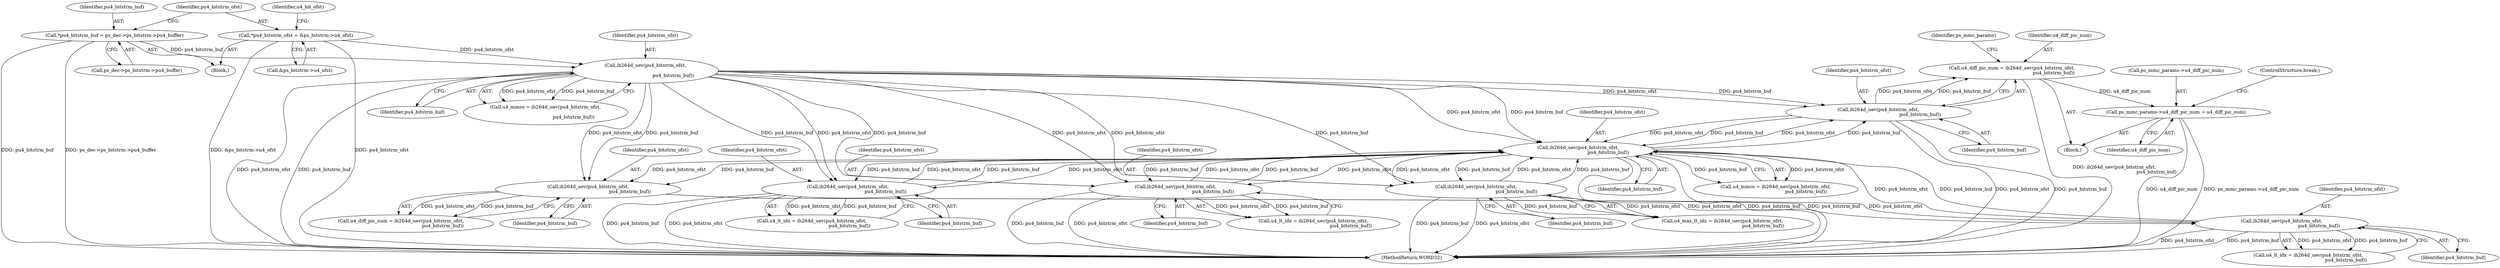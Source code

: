 digraph "0_Android_943323f1d9d3dd5c2634deb26cbe72343ca6b3db@pointer" {
"1000278" [label="(Call,ps_mmc_params->u4_diff_pic_num = u4_diff_pic_num)"];
"1000273" [label="(Call,u4_diff_pic_num = ih264d_uev(pu4_bitstrm_ofst,\n                                                         pu4_bitstrm_buf))"];
"1000275" [label="(Call,ih264d_uev(pu4_bitstrm_ofst,\n                                                         pu4_bitstrm_buf))"];
"1000355" [label="(Call,ih264d_uev(pu4_bitstrm_ofst,\n                                         pu4_bitstrm_buf))"];
"1000309" [label="(Call,ih264d_uev(pu4_bitstrm_ofst,\n                                                   pu4_bitstrm_buf))"];
"1000299" [label="(Call,ih264d_uev(pu4_bitstrm_ofst,\n                                                         pu4_bitstrm_buf))"];
"1000230" [label="(Call,ih264d_uev(pu4_bitstrm_ofst,\n\n                                      pu4_bitstrm_buf))"];
"1000134" [label="(Call,*pu4_bitstrm_ofst = &ps_bitstrm->u4_ofst)"];
"1000126" [label="(Call,*pu4_bitstrm_buf = ps_dec->ps_bitstrm->pu4_buffer)"];
"1000342" [label="(Call,ih264d_uev(pu4_bitstrm_ofst,\n                                                   pu4_bitstrm_buf))"];
"1000287" [label="(Call,ih264d_uev(pu4_bitstrm_ofst,\n                                                   pu4_bitstrm_buf))"];
"1000322" [label="(Call,ih264d_uev(pu4_bitstrm_ofst,\n                                                       pu4_bitstrm_buf))"];
"1000300" [label="(Identifier,pu4_bitstrm_ofst)"];
"1000135" [label="(Identifier,pu4_bitstrm_ofst)"];
"1000324" [label="(Identifier,pu4_bitstrm_buf)"];
"1000274" [label="(Identifier,u4_diff_pic_num)"];
"1000340" [label="(Call,u4_lt_idx = ih264d_uev(pu4_bitstrm_ofst,\n                                                   pu4_bitstrm_buf))"];
"1000103" [label="(Block,)"];
"1000128" [label="(Call,ps_dec->ps_bitstrm->pu4_buffer)"];
"1000273" [label="(Call,u4_diff_pic_num = ih264d_uev(pu4_bitstrm_ofst,\n                                                         pu4_bitstrm_buf))"];
"1000357" [label="(Identifier,pu4_bitstrm_buf)"];
"1000231" [label="(Identifier,pu4_bitstrm_ofst)"];
"1000288" [label="(Identifier,pu4_bitstrm_ofst)"];
"1000311" [label="(Identifier,pu4_bitstrm_buf)"];
"1000386" [label="(MethodReturn,WORD32)"];
"1000142" [label="(Identifier,u4_bit_ofst)"];
"1000127" [label="(Identifier,pu4_bitstrm_buf)"];
"1000320" [label="(Call,u4_max_lt_idx = ih264d_uev(pu4_bitstrm_ofst,\n                                                       pu4_bitstrm_buf))"];
"1000279" [label="(Call,ps_mmc_params->u4_diff_pic_num)"];
"1000280" [label="(Identifier,ps_mmc_params)"];
"1000271" [label="(Block,)"];
"1000277" [label="(Identifier,pu4_bitstrm_buf)"];
"1000232" [label="(Identifier,pu4_bitstrm_buf)"];
"1000297" [label="(Call,u4_diff_pic_num = ih264d_uev(pu4_bitstrm_ofst,\n                                                         pu4_bitstrm_buf))"];
"1000136" [label="(Call,&ps_bitstrm->u4_ofst)"];
"1000275" [label="(Call,ih264d_uev(pu4_bitstrm_ofst,\n                                                         pu4_bitstrm_buf))"];
"1000309" [label="(Call,ih264d_uev(pu4_bitstrm_ofst,\n                                                   pu4_bitstrm_buf))"];
"1000283" [label="(ControlStructure,break;)"];
"1000299" [label="(Call,ih264d_uev(pu4_bitstrm_ofst,\n                                                         pu4_bitstrm_buf))"];
"1000322" [label="(Call,ih264d_uev(pu4_bitstrm_ofst,\n                                                       pu4_bitstrm_buf))"];
"1000134" [label="(Call,*pu4_bitstrm_ofst = &ps_bitstrm->u4_ofst)"];
"1000282" [label="(Identifier,u4_diff_pic_num)"];
"1000230" [label="(Call,ih264d_uev(pu4_bitstrm_ofst,\n\n                                      pu4_bitstrm_buf))"];
"1000310" [label="(Identifier,pu4_bitstrm_ofst)"];
"1000323" [label="(Identifier,pu4_bitstrm_ofst)"];
"1000278" [label="(Call,ps_mmc_params->u4_diff_pic_num = u4_diff_pic_num)"];
"1000289" [label="(Identifier,pu4_bitstrm_buf)"];
"1000307" [label="(Call,u4_lt_idx = ih264d_uev(pu4_bitstrm_ofst,\n                                                   pu4_bitstrm_buf))"];
"1000344" [label="(Identifier,pu4_bitstrm_buf)"];
"1000301" [label="(Identifier,pu4_bitstrm_buf)"];
"1000343" [label="(Identifier,pu4_bitstrm_ofst)"];
"1000287" [label="(Call,ih264d_uev(pu4_bitstrm_ofst,\n                                                   pu4_bitstrm_buf))"];
"1000355" [label="(Call,ih264d_uev(pu4_bitstrm_ofst,\n                                         pu4_bitstrm_buf))"];
"1000126" [label="(Call,*pu4_bitstrm_buf = ps_dec->ps_bitstrm->pu4_buffer)"];
"1000285" [label="(Call,u4_lt_idx = ih264d_uev(pu4_bitstrm_ofst,\n                                                   pu4_bitstrm_buf))"];
"1000356" [label="(Identifier,pu4_bitstrm_ofst)"];
"1000353" [label="(Call,u4_mmco = ih264d_uev(pu4_bitstrm_ofst,\n                                         pu4_bitstrm_buf))"];
"1000276" [label="(Identifier,pu4_bitstrm_ofst)"];
"1000228" [label="(Call,u4_mmco = ih264d_uev(pu4_bitstrm_ofst,\n\n                                      pu4_bitstrm_buf))"];
"1000342" [label="(Call,ih264d_uev(pu4_bitstrm_ofst,\n                                                   pu4_bitstrm_buf))"];
"1000278" -> "1000271"  [label="AST: "];
"1000278" -> "1000282"  [label="CFG: "];
"1000279" -> "1000278"  [label="AST: "];
"1000282" -> "1000278"  [label="AST: "];
"1000283" -> "1000278"  [label="CFG: "];
"1000278" -> "1000386"  [label="DDG: u4_diff_pic_num"];
"1000278" -> "1000386"  [label="DDG: ps_mmc_params->u4_diff_pic_num"];
"1000273" -> "1000278"  [label="DDG: u4_diff_pic_num"];
"1000273" -> "1000271"  [label="AST: "];
"1000273" -> "1000275"  [label="CFG: "];
"1000274" -> "1000273"  [label="AST: "];
"1000275" -> "1000273"  [label="AST: "];
"1000280" -> "1000273"  [label="CFG: "];
"1000273" -> "1000386"  [label="DDG: ih264d_uev(pu4_bitstrm_ofst,\n                                                         pu4_bitstrm_buf)"];
"1000275" -> "1000273"  [label="DDG: pu4_bitstrm_ofst"];
"1000275" -> "1000273"  [label="DDG: pu4_bitstrm_buf"];
"1000275" -> "1000277"  [label="CFG: "];
"1000276" -> "1000275"  [label="AST: "];
"1000277" -> "1000275"  [label="AST: "];
"1000275" -> "1000386"  [label="DDG: pu4_bitstrm_ofst"];
"1000275" -> "1000386"  [label="DDG: pu4_bitstrm_buf"];
"1000355" -> "1000275"  [label="DDG: pu4_bitstrm_ofst"];
"1000355" -> "1000275"  [label="DDG: pu4_bitstrm_buf"];
"1000230" -> "1000275"  [label="DDG: pu4_bitstrm_ofst"];
"1000230" -> "1000275"  [label="DDG: pu4_bitstrm_buf"];
"1000275" -> "1000355"  [label="DDG: pu4_bitstrm_ofst"];
"1000275" -> "1000355"  [label="DDG: pu4_bitstrm_buf"];
"1000355" -> "1000353"  [label="AST: "];
"1000355" -> "1000357"  [label="CFG: "];
"1000356" -> "1000355"  [label="AST: "];
"1000357" -> "1000355"  [label="AST: "];
"1000353" -> "1000355"  [label="CFG: "];
"1000355" -> "1000386"  [label="DDG: pu4_bitstrm_ofst"];
"1000355" -> "1000386"  [label="DDG: pu4_bitstrm_buf"];
"1000355" -> "1000287"  [label="DDG: pu4_bitstrm_ofst"];
"1000355" -> "1000287"  [label="DDG: pu4_bitstrm_buf"];
"1000355" -> "1000299"  [label="DDG: pu4_bitstrm_ofst"];
"1000355" -> "1000299"  [label="DDG: pu4_bitstrm_buf"];
"1000355" -> "1000322"  [label="DDG: pu4_bitstrm_ofst"];
"1000355" -> "1000322"  [label="DDG: pu4_bitstrm_buf"];
"1000355" -> "1000342"  [label="DDG: pu4_bitstrm_ofst"];
"1000355" -> "1000342"  [label="DDG: pu4_bitstrm_buf"];
"1000355" -> "1000353"  [label="DDG: pu4_bitstrm_ofst"];
"1000355" -> "1000353"  [label="DDG: pu4_bitstrm_buf"];
"1000309" -> "1000355"  [label="DDG: pu4_bitstrm_ofst"];
"1000309" -> "1000355"  [label="DDG: pu4_bitstrm_buf"];
"1000342" -> "1000355"  [label="DDG: pu4_bitstrm_ofst"];
"1000342" -> "1000355"  [label="DDG: pu4_bitstrm_buf"];
"1000230" -> "1000355"  [label="DDG: pu4_bitstrm_ofst"];
"1000230" -> "1000355"  [label="DDG: pu4_bitstrm_buf"];
"1000287" -> "1000355"  [label="DDG: pu4_bitstrm_ofst"];
"1000287" -> "1000355"  [label="DDG: pu4_bitstrm_buf"];
"1000322" -> "1000355"  [label="DDG: pu4_bitstrm_ofst"];
"1000322" -> "1000355"  [label="DDG: pu4_bitstrm_buf"];
"1000309" -> "1000307"  [label="AST: "];
"1000309" -> "1000311"  [label="CFG: "];
"1000310" -> "1000309"  [label="AST: "];
"1000311" -> "1000309"  [label="AST: "];
"1000307" -> "1000309"  [label="CFG: "];
"1000309" -> "1000386"  [label="DDG: pu4_bitstrm_ofst"];
"1000309" -> "1000386"  [label="DDG: pu4_bitstrm_buf"];
"1000309" -> "1000307"  [label="DDG: pu4_bitstrm_ofst"];
"1000309" -> "1000307"  [label="DDG: pu4_bitstrm_buf"];
"1000299" -> "1000309"  [label="DDG: pu4_bitstrm_ofst"];
"1000299" -> "1000309"  [label="DDG: pu4_bitstrm_buf"];
"1000299" -> "1000297"  [label="AST: "];
"1000299" -> "1000301"  [label="CFG: "];
"1000300" -> "1000299"  [label="AST: "];
"1000301" -> "1000299"  [label="AST: "];
"1000297" -> "1000299"  [label="CFG: "];
"1000299" -> "1000297"  [label="DDG: pu4_bitstrm_ofst"];
"1000299" -> "1000297"  [label="DDG: pu4_bitstrm_buf"];
"1000230" -> "1000299"  [label="DDG: pu4_bitstrm_ofst"];
"1000230" -> "1000299"  [label="DDG: pu4_bitstrm_buf"];
"1000230" -> "1000228"  [label="AST: "];
"1000230" -> "1000232"  [label="CFG: "];
"1000231" -> "1000230"  [label="AST: "];
"1000232" -> "1000230"  [label="AST: "];
"1000228" -> "1000230"  [label="CFG: "];
"1000230" -> "1000386"  [label="DDG: pu4_bitstrm_ofst"];
"1000230" -> "1000386"  [label="DDG: pu4_bitstrm_buf"];
"1000230" -> "1000228"  [label="DDG: pu4_bitstrm_ofst"];
"1000230" -> "1000228"  [label="DDG: pu4_bitstrm_buf"];
"1000134" -> "1000230"  [label="DDG: pu4_bitstrm_ofst"];
"1000126" -> "1000230"  [label="DDG: pu4_bitstrm_buf"];
"1000230" -> "1000287"  [label="DDG: pu4_bitstrm_ofst"];
"1000230" -> "1000287"  [label="DDG: pu4_bitstrm_buf"];
"1000230" -> "1000322"  [label="DDG: pu4_bitstrm_ofst"];
"1000230" -> "1000322"  [label="DDG: pu4_bitstrm_buf"];
"1000230" -> "1000342"  [label="DDG: pu4_bitstrm_ofst"];
"1000230" -> "1000342"  [label="DDG: pu4_bitstrm_buf"];
"1000134" -> "1000103"  [label="AST: "];
"1000134" -> "1000136"  [label="CFG: "];
"1000135" -> "1000134"  [label="AST: "];
"1000136" -> "1000134"  [label="AST: "];
"1000142" -> "1000134"  [label="CFG: "];
"1000134" -> "1000386"  [label="DDG: pu4_bitstrm_ofst"];
"1000134" -> "1000386"  [label="DDG: &ps_bitstrm->u4_ofst"];
"1000126" -> "1000103"  [label="AST: "];
"1000126" -> "1000128"  [label="CFG: "];
"1000127" -> "1000126"  [label="AST: "];
"1000128" -> "1000126"  [label="AST: "];
"1000135" -> "1000126"  [label="CFG: "];
"1000126" -> "1000386"  [label="DDG: pu4_bitstrm_buf"];
"1000126" -> "1000386"  [label="DDG: ps_dec->ps_bitstrm->pu4_buffer"];
"1000342" -> "1000340"  [label="AST: "];
"1000342" -> "1000344"  [label="CFG: "];
"1000343" -> "1000342"  [label="AST: "];
"1000344" -> "1000342"  [label="AST: "];
"1000340" -> "1000342"  [label="CFG: "];
"1000342" -> "1000386"  [label="DDG: pu4_bitstrm_buf"];
"1000342" -> "1000386"  [label="DDG: pu4_bitstrm_ofst"];
"1000342" -> "1000340"  [label="DDG: pu4_bitstrm_ofst"];
"1000342" -> "1000340"  [label="DDG: pu4_bitstrm_buf"];
"1000287" -> "1000285"  [label="AST: "];
"1000287" -> "1000289"  [label="CFG: "];
"1000288" -> "1000287"  [label="AST: "];
"1000289" -> "1000287"  [label="AST: "];
"1000285" -> "1000287"  [label="CFG: "];
"1000287" -> "1000386"  [label="DDG: pu4_bitstrm_buf"];
"1000287" -> "1000386"  [label="DDG: pu4_bitstrm_ofst"];
"1000287" -> "1000285"  [label="DDG: pu4_bitstrm_ofst"];
"1000287" -> "1000285"  [label="DDG: pu4_bitstrm_buf"];
"1000322" -> "1000320"  [label="AST: "];
"1000322" -> "1000324"  [label="CFG: "];
"1000323" -> "1000322"  [label="AST: "];
"1000324" -> "1000322"  [label="AST: "];
"1000320" -> "1000322"  [label="CFG: "];
"1000322" -> "1000386"  [label="DDG: pu4_bitstrm_buf"];
"1000322" -> "1000386"  [label="DDG: pu4_bitstrm_ofst"];
"1000322" -> "1000320"  [label="DDG: pu4_bitstrm_ofst"];
"1000322" -> "1000320"  [label="DDG: pu4_bitstrm_buf"];
}
